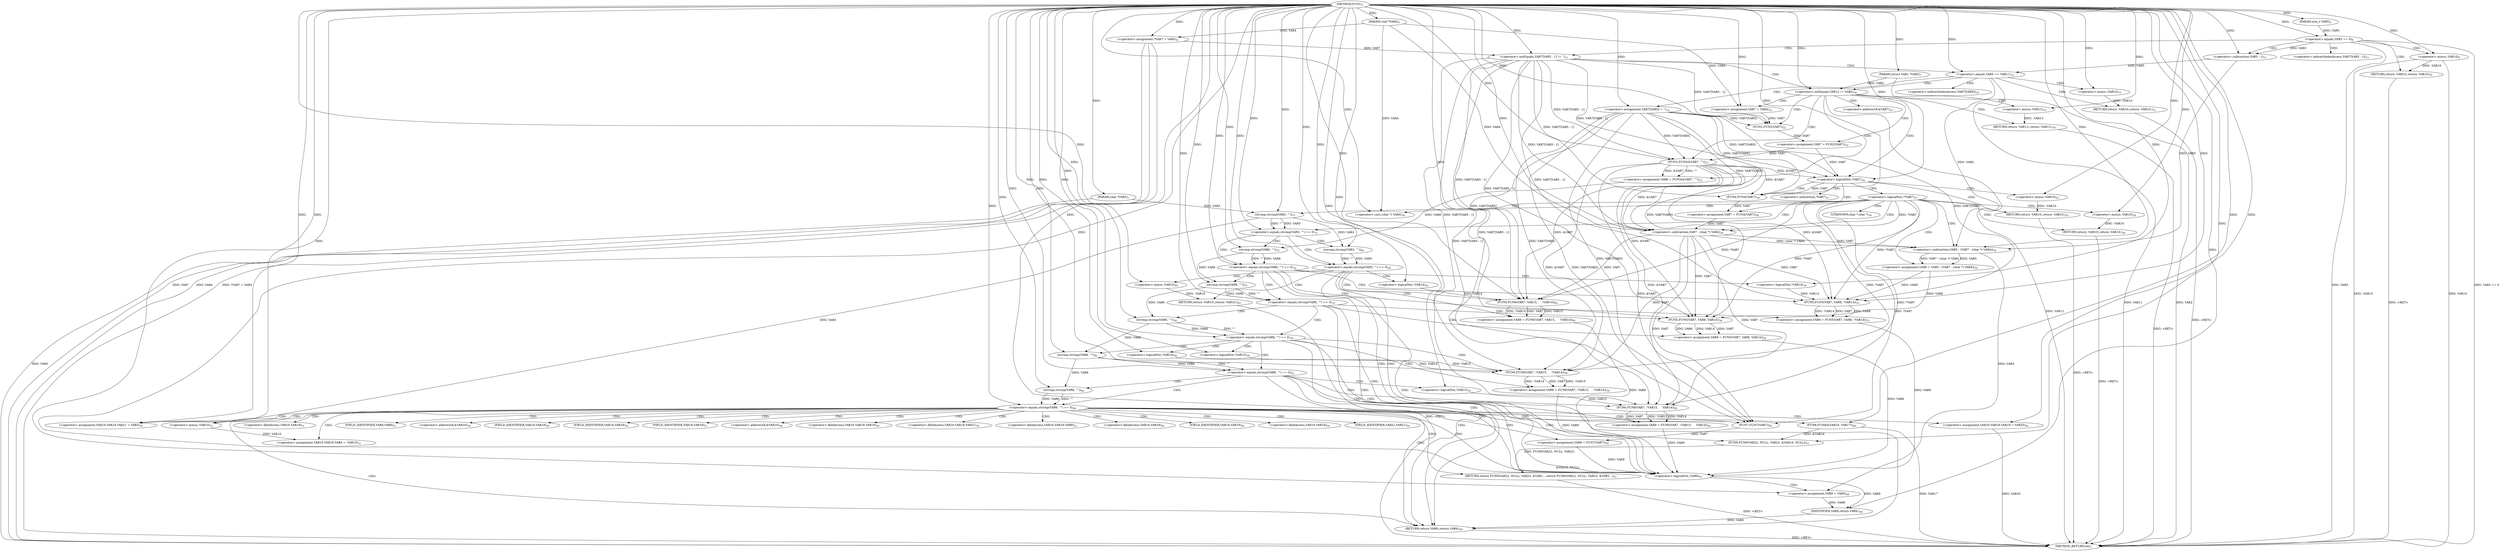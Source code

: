 digraph "FUN1" {  
"8" [label = <(METHOD,FUN1)<SUB>1</SUB>> ]
"249" [label = <(METHOD_RETURN,int)<SUB>1</SUB>> ]
"9" [label = <(PARAM,struct VAR1 *VAR2)<SUB>1</SUB>> ]
"10" [label = <(PARAM,char *VAR3)<SUB>1</SUB>> ]
"11" [label = <(PARAM,void *VAR4)<SUB>2</SUB>> ]
"12" [label = <(PARAM,size_t VAR5)<SUB>2</SUB>> ]
"16" [label = <(&lt;operator&gt;.assignment,*VAR7 = VAR4)<SUB>4</SUB>> ]
"59" [label = <(&lt;operator&gt;.assignment,VAR7 = VAR4)<SUB>21</SUB>> ]
"62" [label = <(&lt;operator&gt;.assignment,VAR7 = FUN2(VAR7))<SUB>22</SUB>> ]
"66" [label = <(&lt;operator&gt;.assignment,VAR6 = FUN3(&amp;VAR7, &quot;&quot;))<SUB>23</SUB>> ]
"79" [label = <(&lt;operator&gt;.assignment,VAR7 = FUN4(VAR7))<SUB>26</SUB>> ]
"91" [label = <(&lt;operator&gt;.assignment,VAR8 = VAR5 - (VAR7 - (char *) VAR4))<SUB>30</SUB>> ]
"247" [label = <(RETURN,return VAR9;,return VAR9;)<SUB>69</SUB>> ]
"22" [label = <(&lt;operator&gt;.equals,VAR5 == 0)<SUB>8</SUB>> ]
"30" [label = <(&lt;operator&gt;.notEquals,VAR7[VAR5 - 1] != '')<SUB>11</SUB>> ]
"52" [label = <(&lt;operator&gt;.notEquals,VAR12 != VAR2)<SUB>18</SUB>> ]
"73" [label = <(&lt;operator&gt;.logicalNot,!VAR7)<SUB>24</SUB>> ]
"84" [label = <(&lt;operator&gt;.logicalNot,!*VAR7)<SUB>27</SUB>> ]
"101" [label = <(&lt;operator&gt;.equals,strcmp(VAR3, &quot;&quot;) == 0)<SUB>31</SUB>> ]
"241" [label = <(&lt;operator&gt;.logicalNot,!VAR9)<SUB>67</SUB>> ]
"248" [label = <(IDENTIFIER,VAR9,return VAR9;)<SUB>69</SUB>> ]
"26" [label = <(RETURN,return -VAR10;,return -VAR10;)<SUB>9</SUB>> ]
"46" [label = <(&lt;operator&gt;.assignment,VAR7[VAR5] = '')<SUB>14</SUB>> ]
"56" [label = <(RETURN,return -VAR13;,return -VAR13;)<SUB>19</SUB>> ]
"64" [label = <(FUN2,FUN2(VAR7))<SUB>22</SUB>> ]
"68" [label = <(FUN3,FUN3(&amp;VAR7, &quot;&quot;))<SUB>23</SUB>> ]
"76" [label = <(RETURN,return -VAR10;,return -VAR10;)<SUB>25</SUB>> ]
"81" [label = <(FUN4,FUN4(VAR7))<SUB>26</SUB>> ]
"88" [label = <(RETURN,return -VAR10;,return -VAR10;)<SUB>28</SUB>> ]
"93" [label = <(&lt;operator&gt;.subtraction,VAR5 - (VAR7 - (char *) VAR4))<SUB>30</SUB>> ]
"244" [label = <(&lt;operator&gt;.assignment,VAR9 = VAR5)<SUB>68</SUB>> ]
"27" [label = <(&lt;operator&gt;.minus,-VAR10)<SUB>9</SUB>> ]
"39" [label = <(&lt;operator&gt;.equals,VAR5 == VAR11)<SUB>12</SUB>> ]
"57" [label = <(&lt;operator&gt;.minus,-VAR13)<SUB>19</SUB>> ]
"77" [label = <(&lt;operator&gt;.minus,-VAR10)<SUB>25</SUB>> ]
"89" [label = <(&lt;operator&gt;.minus,-VAR10)<SUB>28</SUB>> ]
"95" [label = <(&lt;operator&gt;.subtraction,VAR7 - (char *) VAR4)<SUB>30</SUB>> ]
"102" [label = <(strcmp,strcmp(VAR3, &quot;&quot;))<SUB>31</SUB>> ]
"108" [label = <(&lt;operator&gt;.equals,strcmp(VAR6, &quot;&quot;) == 0)<SUB>32</SUB>> ]
"33" [label = <(&lt;operator&gt;.subtraction,VAR5 - 1)<SUB>11</SUB>> ]
"43" [label = <(RETURN,return -VAR10;,return -VAR10;)<SUB>13</SUB>> ]
"97" [label = <(&lt;operator&gt;.cast,(char *) VAR4)<SUB>30</SUB>> ]
"114" [label = <(&lt;operator&gt;.assignment,VAR9 = FUN5(VAR7, VAR8,
							 !VAR14))<SUB>33</SUB>> ]
"222" [label = <(&lt;operator&gt;.equals,strcmp(VAR3, &quot;&quot;) == 0)<SUB>60</SUB>> ]
"44" [label = <(&lt;operator&gt;.minus,-VAR10)<SUB>13</SUB>> ]
"109" [label = <(strcmp,strcmp(VAR6, &quot;&quot;))<SUB>32</SUB>> ]
"228" [label = <(&lt;operator&gt;.assignment,VAR9 = FUN6(VAR7, VAR15,
						     !VAR14))<SUB>61</SUB>> ]
"116" [label = <(FUN5,FUN5(VAR7, VAR8,
							 !VAR14))<SUB>33</SUB>> ]
"124" [label = <(&lt;operator&gt;.equals,strcmp(VAR6, &quot;&quot;) == 0)<SUB>35</SUB>> ]
"223" [label = <(strcmp,strcmp(VAR3, &quot;&quot;))<SUB>60</SUB>> ]
"237" [label = <(RETURN,return -VAR10;,return -VAR10;)<SUB>65</SUB>> ]
"119" [label = <(&lt;operator&gt;.logicalNot,!VAR14)<SUB>34</SUB>> ]
"130" [label = <(&lt;operator&gt;.assignment,VAR9 = FUN5(VAR7, VAR8,
							 VAR14))<SUB>36</SUB>> ]
"230" [label = <(FUN6,FUN6(VAR7, VAR15,
						     !VAR14))<SUB>61</SUB>> ]
"238" [label = <(&lt;operator&gt;.minus,-VAR10)<SUB>65</SUB>> ]
"125" [label = <(strcmp,strcmp(VAR6, &quot;&quot;))<SUB>35</SUB>> ]
"233" [label = <(&lt;operator&gt;.logicalNot,!VAR14)<SUB>62</SUB>> ]
"132" [label = <(FUN5,FUN5(VAR7, VAR8,
							 VAR14))<SUB>36</SUB>> ]
"139" [label = <(&lt;operator&gt;.equals,strcmp(VAR6, &quot;&quot;) == 0)<SUB>38</SUB>> ]
"145" [label = <(&lt;operator&gt;.assignment,VAR9 = FUN6(VAR7, !VAR15,
							     !VAR14))<SUB>39</SUB>> ]
"140" [label = <(strcmp,strcmp(VAR6, &quot;&quot;))<SUB>38</SUB>> ]
"147" [label = <(FUN6,FUN6(VAR7, !VAR15,
							     !VAR14))<SUB>39</SUB>> ]
"156" [label = <(&lt;operator&gt;.equals,strcmp(VAR6, &quot;&quot;) == 0)<SUB>41</SUB>> ]
"149" [label = <(&lt;operator&gt;.logicalNot,!VAR15)<SUB>39</SUB>> ]
"151" [label = <(&lt;operator&gt;.logicalNot,!VAR14)<SUB>40</SUB>> ]
"162" [label = <(&lt;operator&gt;.assignment,VAR9 = FUN6(VAR7, !VAR15,
							     VAR14))<SUB>42</SUB>> ]
"157" [label = <(strcmp,strcmp(VAR6, &quot;&quot;))<SUB>41</SUB>> ]
"164" [label = <(FUN6,FUN6(VAR7, !VAR15,
							     VAR14))<SUB>42</SUB>> ]
"172" [label = <(&lt;operator&gt;.equals,strcmp(VAR6, &quot;&quot;) == 0)<SUB>44</SUB>> ]
"166" [label = <(&lt;operator&gt;.logicalNot,!VAR15)<SUB>42</SUB>> ]
"178" [label = <(&lt;operator&gt;.assignment,VAR9 = FUN7(VAR7))<SUB>45</SUB>> ]
"173" [label = <(strcmp,strcmp(VAR6, &quot;&quot;))<SUB>44</SUB>> ]
"185" [label = <(FUN8,FUN8(&amp;VAR16, VAR17))<SUB>48</SUB>> ]
"189" [label = <(&lt;operator&gt;.assignment,VAR16.VAR18.VAR19 = VAR20)<SUB>49</SUB>> ]
"196" [label = <(&lt;operator&gt;.assignment,VAR16.VAR18.VAR21 = VAR3)<SUB>50</SUB>> ]
"203" [label = <(&lt;operator&gt;.assignment,VAR16.VAR18.VAR9 = -VAR10)<SUB>51</SUB>> ]
"211" [label = <(RETURN,return FUN9(VAR22, NULL, VAR23,




 					&amp;VAR1...,return FUN9(VAR22, NULL, VAR23,




 					&amp;VAR1...)<SUB>53</SUB>> ]
"180" [label = <(FUN7,FUN7(VAR7))<SUB>45</SUB>> ]
"212" [label = <(FUN9,FUN9(VAR22, NULL, VAR23,




 					&amp;VAR16, NULL))<SUB>53</SUB>> ]
"209" [label = <(&lt;operator&gt;.minus,-VAR10)<SUB>51</SUB>> ]
"31" [label = <(&lt;operator&gt;.indirectIndexAccess,VAR7[VAR5 - 1])<SUB>11</SUB>> ]
"69" [label = <(&lt;operator&gt;.addressOf,&amp;VAR7)<SUB>23</SUB>> ]
"85" [label = <(&lt;operator&gt;.indirection,*VAR7)<SUB>27</SUB>> ]
"47" [label = <(&lt;operator&gt;.indirectIndexAccess,VAR7[VAR5])<SUB>14</SUB>> ]
"98" [label = <(UNKNOWN,char *,char *)<SUB>30</SUB>> ]
"186" [label = <(&lt;operator&gt;.addressOf,&amp;VAR16)<SUB>48</SUB>> ]
"190" [label = <(&lt;operator&gt;.fieldAccess,VAR16.VAR18.VAR19)<SUB>49</SUB>> ]
"197" [label = <(&lt;operator&gt;.fieldAccess,VAR16.VAR18.VAR21)<SUB>50</SUB>> ]
"204" [label = <(&lt;operator&gt;.fieldAccess,VAR16.VAR18.VAR9)<SUB>51</SUB>> ]
"191" [label = <(&lt;operator&gt;.fieldAccess,VAR16.VAR18)<SUB>49</SUB>> ]
"194" [label = <(FIELD_IDENTIFIER,VAR19,VAR19)<SUB>49</SUB>> ]
"198" [label = <(&lt;operator&gt;.fieldAccess,VAR16.VAR18)<SUB>50</SUB>> ]
"201" [label = <(FIELD_IDENTIFIER,VAR21,VAR21)<SUB>50</SUB>> ]
"205" [label = <(&lt;operator&gt;.fieldAccess,VAR16.VAR18)<SUB>51</SUB>> ]
"208" [label = <(FIELD_IDENTIFIER,VAR9,VAR9)<SUB>51</SUB>> ]
"216" [label = <(&lt;operator&gt;.addressOf,&amp;VAR16)<SUB>58</SUB>> ]
"193" [label = <(FIELD_IDENTIFIER,VAR18,VAR18)<SUB>49</SUB>> ]
"200" [label = <(FIELD_IDENTIFIER,VAR18,VAR18)<SUB>50</SUB>> ]
"207" [label = <(FIELD_IDENTIFIER,VAR18,VAR18)<SUB>51</SUB>> ]
  "56" -> "249"  [ label = "DDG: &lt;RET&gt;"] 
  "247" -> "249"  [ label = "DDG: &lt;RET&gt;"] 
  "211" -> "249"  [ label = "DDG: &lt;RET&gt;"] 
  "237" -> "249"  [ label = "DDG: &lt;RET&gt;"] 
  "88" -> "249"  [ label = "DDG: &lt;RET&gt;"] 
  "26" -> "249"  [ label = "DDG: &lt;RET&gt;"] 
  "76" -> "249"  [ label = "DDG: &lt;RET&gt;"] 
  "43" -> "249"  [ label = "DDG: &lt;RET&gt;"] 
  "9" -> "249"  [ label = "DDG: VAR2"] 
  "10" -> "249"  [ label = "DDG: VAR3"] 
  "16" -> "249"  [ label = "DDG: VAR7"] 
  "16" -> "249"  [ label = "DDG: VAR4"] 
  "16" -> "249"  [ label = "DDG: *VAR7 = VAR4"] 
  "22" -> "249"  [ label = "DDG: VAR5"] 
  "22" -> "249"  [ label = "DDG: VAR5 == 0"] 
  "27" -> "249"  [ label = "DDG: VAR10"] 
  "27" -> "249"  [ label = "DDG: -VAR10"] 
  "189" -> "249"  [ label = "DDG: VAR20"] 
  "39" -> "249"  [ label = "DDG: VAR11"] 
  "185" -> "249"  [ label = "DDG: VAR17"] 
  "52" -> "249"  [ label = "DDG: VAR12"] 
  "8" -> "9"  [ label = "DDG: "] 
  "8" -> "10"  [ label = "DDG: "] 
  "8" -> "11"  [ label = "DDG: "] 
  "8" -> "12"  [ label = "DDG: "] 
  "11" -> "16"  [ label = "DDG: VAR4"] 
  "8" -> "16"  [ label = "DDG: "] 
  "8" -> "59"  [ label = "DDG: "] 
  "11" -> "59"  [ label = "DDG: VAR4"] 
  "64" -> "62"  [ label = "DDG: VAR7"] 
  "68" -> "66"  [ label = "DDG: &amp;VAR7"] 
  "68" -> "66"  [ label = "DDG: &quot;&quot;"] 
  "81" -> "79"  [ label = "DDG: VAR7"] 
  "93" -> "91"  [ label = "DDG: VAR5"] 
  "93" -> "91"  [ label = "DDG: VAR7 - (char *) VAR4"] 
  "248" -> "247"  [ label = "DDG: VAR9"] 
  "241" -> "248"  [ label = "DDG: VAR9"] 
  "244" -> "248"  [ label = "DDG: VAR9"] 
  "8" -> "248"  [ label = "DDG: "] 
  "12" -> "22"  [ label = "DDG: VAR5"] 
  "8" -> "22"  [ label = "DDG: "] 
  "27" -> "26"  [ label = "DDG: -VAR10"] 
  "16" -> "30"  [ label = "DDG: VAR7"] 
  "8" -> "30"  [ label = "DDG: "] 
  "8" -> "46"  [ label = "DDG: "] 
  "8" -> "52"  [ label = "DDG: "] 
  "9" -> "52"  [ label = "DDG: VAR2"] 
  "57" -> "56"  [ label = "DDG: -VAR13"] 
  "30" -> "64"  [ label = "DDG: VAR7[VAR5 - 1]"] 
  "46" -> "64"  [ label = "DDG: VAR7[VAR5]"] 
  "59" -> "64"  [ label = "DDG: VAR7"] 
  "8" -> "64"  [ label = "DDG: "] 
  "30" -> "68"  [ label = "DDG: VAR7[VAR5 - 1]"] 
  "46" -> "68"  [ label = "DDG: VAR7[VAR5]"] 
  "62" -> "68"  [ label = "DDG: VAR7"] 
  "8" -> "68"  [ label = "DDG: "] 
  "30" -> "73"  [ label = "DDG: VAR7[VAR5 - 1]"] 
  "46" -> "73"  [ label = "DDG: VAR7[VAR5]"] 
  "62" -> "73"  [ label = "DDG: VAR7"] 
  "68" -> "73"  [ label = "DDG: &amp;VAR7"] 
  "8" -> "73"  [ label = "DDG: "] 
  "77" -> "76"  [ label = "DDG: -VAR10"] 
  "30" -> "81"  [ label = "DDG: VAR7[VAR5 - 1]"] 
  "46" -> "81"  [ label = "DDG: VAR7[VAR5]"] 
  "68" -> "81"  [ label = "DDG: &amp;VAR7"] 
  "73" -> "81"  [ label = "DDG: VAR7"] 
  "8" -> "81"  [ label = "DDG: "] 
  "89" -> "88"  [ label = "DDG: -VAR10"] 
  "33" -> "93"  [ label = "DDG: VAR5"] 
  "39" -> "93"  [ label = "DDG: VAR5"] 
  "8" -> "93"  [ label = "DDG: "] 
  "95" -> "93"  [ label = "DDG: VAR7"] 
  "95" -> "93"  [ label = "DDG: (char *) VAR4"] 
  "102" -> "101"  [ label = "DDG: VAR3"] 
  "102" -> "101"  [ label = "DDG: &quot;&quot;"] 
  "8" -> "101"  [ label = "DDG: "] 
  "228" -> "241"  [ label = "DDG: VAR9"] 
  "178" -> "241"  [ label = "DDG: VAR9"] 
  "162" -> "241"  [ label = "DDG: VAR9"] 
  "145" -> "241"  [ label = "DDG: VAR9"] 
  "130" -> "241"  [ label = "DDG: VAR9"] 
  "114" -> "241"  [ label = "DDG: VAR9"] 
  "8" -> "241"  [ label = "DDG: "] 
  "93" -> "244"  [ label = "DDG: VAR5"] 
  "8" -> "244"  [ label = "DDG: "] 
  "30" -> "95"  [ label = "DDG: VAR7[VAR5 - 1]"] 
  "46" -> "95"  [ label = "DDG: VAR7[VAR5]"] 
  "68" -> "95"  [ label = "DDG: &amp;VAR7"] 
  "79" -> "95"  [ label = "DDG: VAR7"] 
  "84" -> "95"  [ label = "DDG: *VAR7"] 
  "8" -> "95"  [ label = "DDG: "] 
  "11" -> "95"  [ label = "DDG: VAR4"] 
  "10" -> "102"  [ label = "DDG: VAR3"] 
  "8" -> "102"  [ label = "DDG: "] 
  "8" -> "27"  [ label = "DDG: "] 
  "22" -> "33"  [ label = "DDG: VAR5"] 
  "8" -> "33"  [ label = "DDG: "] 
  "33" -> "39"  [ label = "DDG: VAR5"] 
  "8" -> "39"  [ label = "DDG: "] 
  "44" -> "43"  [ label = "DDG: -VAR10"] 
  "8" -> "57"  [ label = "DDG: "] 
  "8" -> "77"  [ label = "DDG: "] 
  "8" -> "89"  [ label = "DDG: "] 
  "8" -> "97"  [ label = "DDG: "] 
  "11" -> "97"  [ label = "DDG: VAR4"] 
  "109" -> "108"  [ label = "DDG: VAR6"] 
  "109" -> "108"  [ label = "DDG: &quot;&quot;"] 
  "8" -> "108"  [ label = "DDG: "] 
  "116" -> "114"  [ label = "DDG: VAR7"] 
  "116" -> "114"  [ label = "DDG: VAR8"] 
  "116" -> "114"  [ label = "DDG: !VAR14"] 
  "66" -> "109"  [ label = "DDG: VAR6"] 
  "8" -> "109"  [ label = "DDG: "] 
  "223" -> "222"  [ label = "DDG: VAR3"] 
  "223" -> "222"  [ label = "DDG: &quot;&quot;"] 
  "8" -> "222"  [ label = "DDG: "] 
  "230" -> "228"  [ label = "DDG: VAR7"] 
  "230" -> "228"  [ label = "DDG: VAR15"] 
  "230" -> "228"  [ label = "DDG: !VAR14"] 
  "8" -> "44"  [ label = "DDG: "] 
  "30" -> "116"  [ label = "DDG: VAR7[VAR5 - 1]"] 
  "46" -> "116"  [ label = "DDG: VAR7[VAR5]"] 
  "68" -> "116"  [ label = "DDG: &amp;VAR7"] 
  "84" -> "116"  [ label = "DDG: *VAR7"] 
  "95" -> "116"  [ label = "DDG: VAR7"] 
  "8" -> "116"  [ label = "DDG: "] 
  "91" -> "116"  [ label = "DDG: VAR8"] 
  "119" -> "116"  [ label = "DDG: VAR14"] 
  "102" -> "223"  [ label = "DDG: VAR3"] 
  "8" -> "223"  [ label = "DDG: "] 
  "238" -> "237"  [ label = "DDG: -VAR10"] 
  "8" -> "119"  [ label = "DDG: "] 
  "125" -> "124"  [ label = "DDG: VAR6"] 
  "125" -> "124"  [ label = "DDG: &quot;&quot;"] 
  "8" -> "124"  [ label = "DDG: "] 
  "132" -> "130"  [ label = "DDG: VAR7"] 
  "132" -> "130"  [ label = "DDG: VAR8"] 
  "132" -> "130"  [ label = "DDG: VAR14"] 
  "30" -> "230"  [ label = "DDG: VAR7[VAR5 - 1]"] 
  "46" -> "230"  [ label = "DDG: VAR7[VAR5]"] 
  "68" -> "230"  [ label = "DDG: &amp;VAR7"] 
  "84" -> "230"  [ label = "DDG: *VAR7"] 
  "95" -> "230"  [ label = "DDG: VAR7"] 
  "8" -> "230"  [ label = "DDG: "] 
  "233" -> "230"  [ label = "DDG: VAR14"] 
  "109" -> "125"  [ label = "DDG: VAR6"] 
  "8" -> "125"  [ label = "DDG: "] 
  "8" -> "233"  [ label = "DDG: "] 
  "8" -> "238"  [ label = "DDG: "] 
  "30" -> "132"  [ label = "DDG: VAR7[VAR5 - 1]"] 
  "46" -> "132"  [ label = "DDG: VAR7[VAR5]"] 
  "68" -> "132"  [ label = "DDG: &amp;VAR7"] 
  "84" -> "132"  [ label = "DDG: *VAR7"] 
  "95" -> "132"  [ label = "DDG: VAR7"] 
  "8" -> "132"  [ label = "DDG: "] 
  "91" -> "132"  [ label = "DDG: VAR8"] 
  "140" -> "139"  [ label = "DDG: VAR6"] 
  "140" -> "139"  [ label = "DDG: &quot;&quot;"] 
  "8" -> "139"  [ label = "DDG: "] 
  "147" -> "145"  [ label = "DDG: VAR7"] 
  "147" -> "145"  [ label = "DDG: !VAR15"] 
  "147" -> "145"  [ label = "DDG: !VAR14"] 
  "125" -> "140"  [ label = "DDG: VAR6"] 
  "8" -> "140"  [ label = "DDG: "] 
  "30" -> "147"  [ label = "DDG: VAR7[VAR5 - 1]"] 
  "46" -> "147"  [ label = "DDG: VAR7[VAR5]"] 
  "68" -> "147"  [ label = "DDG: &amp;VAR7"] 
  "84" -> "147"  [ label = "DDG: *VAR7"] 
  "95" -> "147"  [ label = "DDG: VAR7"] 
  "8" -> "147"  [ label = "DDG: "] 
  "149" -> "147"  [ label = "DDG: VAR15"] 
  "151" -> "147"  [ label = "DDG: VAR14"] 
  "8" -> "149"  [ label = "DDG: "] 
  "8" -> "151"  [ label = "DDG: "] 
  "157" -> "156"  [ label = "DDG: VAR6"] 
  "157" -> "156"  [ label = "DDG: &quot;&quot;"] 
  "8" -> "156"  [ label = "DDG: "] 
  "164" -> "162"  [ label = "DDG: VAR7"] 
  "164" -> "162"  [ label = "DDG: !VAR15"] 
  "164" -> "162"  [ label = "DDG: VAR14"] 
  "140" -> "157"  [ label = "DDG: VAR6"] 
  "8" -> "157"  [ label = "DDG: "] 
  "30" -> "164"  [ label = "DDG: VAR7[VAR5 - 1]"] 
  "46" -> "164"  [ label = "DDG: VAR7[VAR5]"] 
  "68" -> "164"  [ label = "DDG: &amp;VAR7"] 
  "84" -> "164"  [ label = "DDG: *VAR7"] 
  "95" -> "164"  [ label = "DDG: VAR7"] 
  "8" -> "164"  [ label = "DDG: "] 
  "166" -> "164"  [ label = "DDG: VAR15"] 
  "8" -> "166"  [ label = "DDG: "] 
  "173" -> "172"  [ label = "DDG: VAR6"] 
  "173" -> "172"  [ label = "DDG: &quot;&quot;"] 
  "8" -> "172"  [ label = "DDG: "] 
  "180" -> "178"  [ label = "DDG: VAR7"] 
  "157" -> "173"  [ label = "DDG: VAR6"] 
  "8" -> "173"  [ label = "DDG: "] 
  "8" -> "189"  [ label = "DDG: "] 
  "102" -> "196"  [ label = "DDG: VAR3"] 
  "8" -> "196"  [ label = "DDG: "] 
  "209" -> "203"  [ label = "DDG: VAR10"] 
  "212" -> "211"  [ label = "DDG: FUN9(VAR22, NULL, VAR23,




 					&amp;VAR16, NULL)"] 
  "30" -> "180"  [ label = "DDG: VAR7[VAR5 - 1]"] 
  "46" -> "180"  [ label = "DDG: VAR7[VAR5]"] 
  "68" -> "180"  [ label = "DDG: &amp;VAR7"] 
  "84" -> "180"  [ label = "DDG: *VAR7"] 
  "95" -> "180"  [ label = "DDG: VAR7"] 
  "8" -> "180"  [ label = "DDG: "] 
  "8" -> "185"  [ label = "DDG: "] 
  "8" -> "209"  [ label = "DDG: "] 
  "8" -> "212"  [ label = "DDG: "] 
  "185" -> "212"  [ label = "DDG: &amp;VAR16"] 
  "22" -> "30"  [ label = "CDG: "] 
  "22" -> "26"  [ label = "CDG: "] 
  "22" -> "27"  [ label = "CDG: "] 
  "22" -> "33"  [ label = "CDG: "] 
  "22" -> "31"  [ label = "CDG: "] 
  "30" -> "52"  [ label = "CDG: "] 
  "30" -> "39"  [ label = "CDG: "] 
  "52" -> "68"  [ label = "CDG: "] 
  "52" -> "73"  [ label = "CDG: "] 
  "52" -> "64"  [ label = "CDG: "] 
  "52" -> "57"  [ label = "CDG: "] 
  "52" -> "56"  [ label = "CDG: "] 
  "52" -> "69"  [ label = "CDG: "] 
  "52" -> "59"  [ label = "CDG: "] 
  "52" -> "66"  [ label = "CDG: "] 
  "52" -> "62"  [ label = "CDG: "] 
  "73" -> "77"  [ label = "CDG: "] 
  "73" -> "81"  [ label = "CDG: "] 
  "73" -> "84"  [ label = "CDG: "] 
  "73" -> "85"  [ label = "CDG: "] 
  "73" -> "76"  [ label = "CDG: "] 
  "73" -> "79"  [ label = "CDG: "] 
  "84" -> "98"  [ label = "CDG: "] 
  "84" -> "102"  [ label = "CDG: "] 
  "84" -> "95"  [ label = "CDG: "] 
  "84" -> "97"  [ label = "CDG: "] 
  "84" -> "91"  [ label = "CDG: "] 
  "84" -> "93"  [ label = "CDG: "] 
  "84" -> "101"  [ label = "CDG: "] 
  "84" -> "88"  [ label = "CDG: "] 
  "84" -> "89"  [ label = "CDG: "] 
  "101" -> "223"  [ label = "CDG: "] 
  "101" -> "108"  [ label = "CDG: "] 
  "101" -> "222"  [ label = "CDG: "] 
  "101" -> "109"  [ label = "CDG: "] 
  "241" -> "244"  [ label = "CDG: "] 
  "39" -> "52"  [ label = "CDG: "] 
  "39" -> "44"  [ label = "CDG: "] 
  "39" -> "43"  [ label = "CDG: "] 
  "39" -> "47"  [ label = "CDG: "] 
  "39" -> "46"  [ label = "CDG: "] 
  "108" -> "114"  [ label = "CDG: "] 
  "108" -> "119"  [ label = "CDG: "] 
  "108" -> "247"  [ label = "CDG: "] 
  "108" -> "116"  [ label = "CDG: "] 
  "108" -> "241"  [ label = "CDG: "] 
  "108" -> "124"  [ label = "CDG: "] 
  "108" -> "125"  [ label = "CDG: "] 
  "222" -> "230"  [ label = "CDG: "] 
  "222" -> "228"  [ label = "CDG: "] 
  "222" -> "247"  [ label = "CDG: "] 
  "222" -> "238"  [ label = "CDG: "] 
  "222" -> "233"  [ label = "CDG: "] 
  "222" -> "237"  [ label = "CDG: "] 
  "222" -> "241"  [ label = "CDG: "] 
  "124" -> "132"  [ label = "CDG: "] 
  "124" -> "247"  [ label = "CDG: "] 
  "124" -> "130"  [ label = "CDG: "] 
  "124" -> "139"  [ label = "CDG: "] 
  "124" -> "140"  [ label = "CDG: "] 
  "124" -> "241"  [ label = "CDG: "] 
  "139" -> "145"  [ label = "CDG: "] 
  "139" -> "149"  [ label = "CDG: "] 
  "139" -> "151"  [ label = "CDG: "] 
  "139" -> "247"  [ label = "CDG: "] 
  "139" -> "157"  [ label = "CDG: "] 
  "139" -> "147"  [ label = "CDG: "] 
  "139" -> "241"  [ label = "CDG: "] 
  "139" -> "156"  [ label = "CDG: "] 
  "156" -> "162"  [ label = "CDG: "] 
  "156" -> "247"  [ label = "CDG: "] 
  "156" -> "173"  [ label = "CDG: "] 
  "156" -> "164"  [ label = "CDG: "] 
  "156" -> "166"  [ label = "CDG: "] 
  "156" -> "241"  [ label = "CDG: "] 
  "156" -> "172"  [ label = "CDG: "] 
  "172" -> "178"  [ label = "CDG: "] 
  "172" -> "209"  [ label = "CDG: "] 
  "172" -> "196"  [ label = "CDG: "] 
  "172" -> "185"  [ label = "CDG: "] 
  "172" -> "197"  [ label = "CDG: "] 
  "172" -> "198"  [ label = "CDG: "] 
  "172" -> "189"  [ label = "CDG: "] 
  "172" -> "204"  [ label = "CDG: "] 
  "172" -> "247"  [ label = "CDG: "] 
  "172" -> "191"  [ label = "CDG: "] 
  "172" -> "208"  [ label = "CDG: "] 
  "172" -> "190"  [ label = "CDG: "] 
  "172" -> "207"  [ label = "CDG: "] 
  "172" -> "212"  [ label = "CDG: "] 
  "172" -> "194"  [ label = "CDG: "] 
  "172" -> "186"  [ label = "CDG: "] 
  "172" -> "201"  [ label = "CDG: "] 
  "172" -> "180"  [ label = "CDG: "] 
  "172" -> "205"  [ label = "CDG: "] 
  "172" -> "193"  [ label = "CDG: "] 
  "172" -> "200"  [ label = "CDG: "] 
  "172" -> "211"  [ label = "CDG: "] 
  "172" -> "241"  [ label = "CDG: "] 
  "172" -> "216"  [ label = "CDG: "] 
  "172" -> "203"  [ label = "CDG: "] 
}
